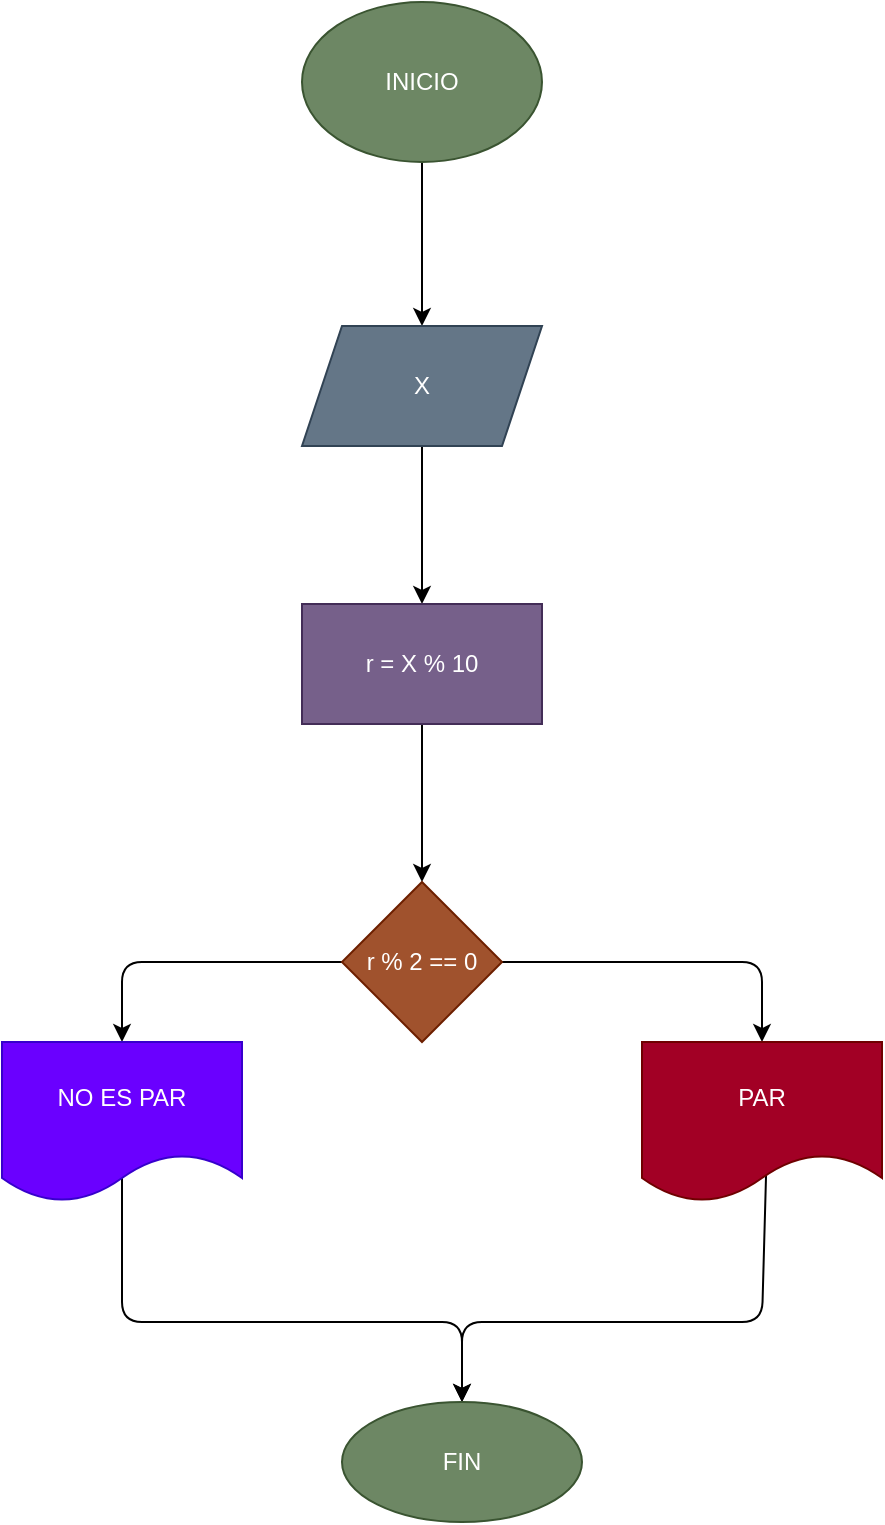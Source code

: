 <mxfile>
    <diagram id="fcTgXLqhXXAIfOFIFdDv" name="Page-1">
        <mxGraphModel dx="564" dy="209" grid="1" gridSize="10" guides="1" tooltips="1" connect="1" arrows="1" fold="1" page="1" pageScale="1" pageWidth="827" pageHeight="1169" math="0" shadow="0">
            <root>
                <mxCell id="0"/>
                <mxCell id="1" parent="0"/>
                <mxCell id="2" value="" style="edgeStyle=none;html=1;" parent="1" source="3" target="5" edge="1">
                    <mxGeometry relative="1" as="geometry"/>
                </mxCell>
                <mxCell id="3" value="INICIO" style="ellipse;whiteSpace=wrap;html=1;fillColor=#6d8764;fontColor=#ffffff;strokeColor=#3A5431;" parent="1" vertex="1">
                    <mxGeometry x="300" y="190" width="120" height="80" as="geometry"/>
                </mxCell>
                <mxCell id="4" value="" style="edgeStyle=none;html=1;" parent="1" source="5" target="7" edge="1">
                    <mxGeometry relative="1" as="geometry"/>
                </mxCell>
                <mxCell id="5" value="X" style="shape=parallelogram;perimeter=parallelogramPerimeter;whiteSpace=wrap;html=1;fixedSize=1;fillColor=#647687;fontColor=#ffffff;strokeColor=#314354;" parent="1" vertex="1">
                    <mxGeometry x="300" y="352" width="120" height="60" as="geometry"/>
                </mxCell>
                <mxCell id="6" value="" style="edgeStyle=none;html=1;" parent="1" source="7" target="10" edge="1">
                    <mxGeometry relative="1" as="geometry"/>
                </mxCell>
                <mxCell id="7" value="r = X % 10" style="whiteSpace=wrap;html=1;fillColor=#76608a;fontColor=#ffffff;strokeColor=#432D57;" parent="1" vertex="1">
                    <mxGeometry x="300" y="491" width="120" height="60" as="geometry"/>
                </mxCell>
                <mxCell id="8" value="" style="edgeStyle=none;html=1;" parent="1" source="10" target="15" edge="1">
                    <mxGeometry relative="1" as="geometry">
                        <Array as="points">
                            <mxPoint x="530" y="670"/>
                        </Array>
                        <mxPoint x="530" y="710" as="targetPoint"/>
                    </mxGeometry>
                </mxCell>
                <mxCell id="9" value="" style="edgeStyle=none;html=1;entryX=0.5;entryY=0;entryDx=0;entryDy=0;" parent="1" source="10" target="14" edge="1">
                    <mxGeometry relative="1" as="geometry">
                        <Array as="points">
                            <mxPoint x="210" y="670"/>
                        </Array>
                        <mxPoint x="210" y="710" as="targetPoint"/>
                    </mxGeometry>
                </mxCell>
                <mxCell id="10" value="r % 2 == 0" style="rhombus;whiteSpace=wrap;html=1;fillColor=#a0522d;fontColor=#ffffff;strokeColor=#6D1F00;" parent="1" vertex="1">
                    <mxGeometry x="320" y="630" width="80" height="80" as="geometry"/>
                </mxCell>
                <mxCell id="11" style="edgeStyle=none;html=1;exitX=0.517;exitY=0.825;exitDx=0;exitDy=0;exitPerimeter=0;" parent="1" source="15" target="13" edge="1">
                    <mxGeometry relative="1" as="geometry">
                        <Array as="points">
                            <mxPoint x="530" y="850"/>
                            <mxPoint x="380" y="850"/>
                        </Array>
                        <mxPoint x="530.96" y="780" as="sourcePoint"/>
                    </mxGeometry>
                </mxCell>
                <mxCell id="12" value="" style="edgeStyle=none;html=1;" parent="1" target="13" edge="1">
                    <mxGeometry relative="1" as="geometry">
                        <Array as="points">
                            <mxPoint x="210" y="850"/>
                            <mxPoint x="380" y="850"/>
                        </Array>
                        <mxPoint x="210" y="770" as="sourcePoint"/>
                    </mxGeometry>
                </mxCell>
                <mxCell id="13" value="FIN" style="ellipse;whiteSpace=wrap;html=1;fillColor=#6d8764;fontColor=#ffffff;strokeColor=#3A5431;" parent="1" vertex="1">
                    <mxGeometry x="320" y="890" width="120" height="60" as="geometry"/>
                </mxCell>
                <mxCell id="14" value="NO ES PAR" style="shape=document;whiteSpace=wrap;html=1;boundedLbl=1;fillColor=#6a00ff;fontColor=#ffffff;strokeColor=#3700CC;" parent="1" vertex="1">
                    <mxGeometry x="150" y="710" width="120" height="80" as="geometry"/>
                </mxCell>
                <mxCell id="15" value="PAR" style="shape=document;whiteSpace=wrap;html=1;boundedLbl=1;fillColor=#a20025;strokeColor=#6F0000;fontColor=#ffffff;" parent="1" vertex="1">
                    <mxGeometry x="470" y="710" width="120" height="80" as="geometry"/>
                </mxCell>
            </root>
        </mxGraphModel>
    </diagram>
</mxfile>